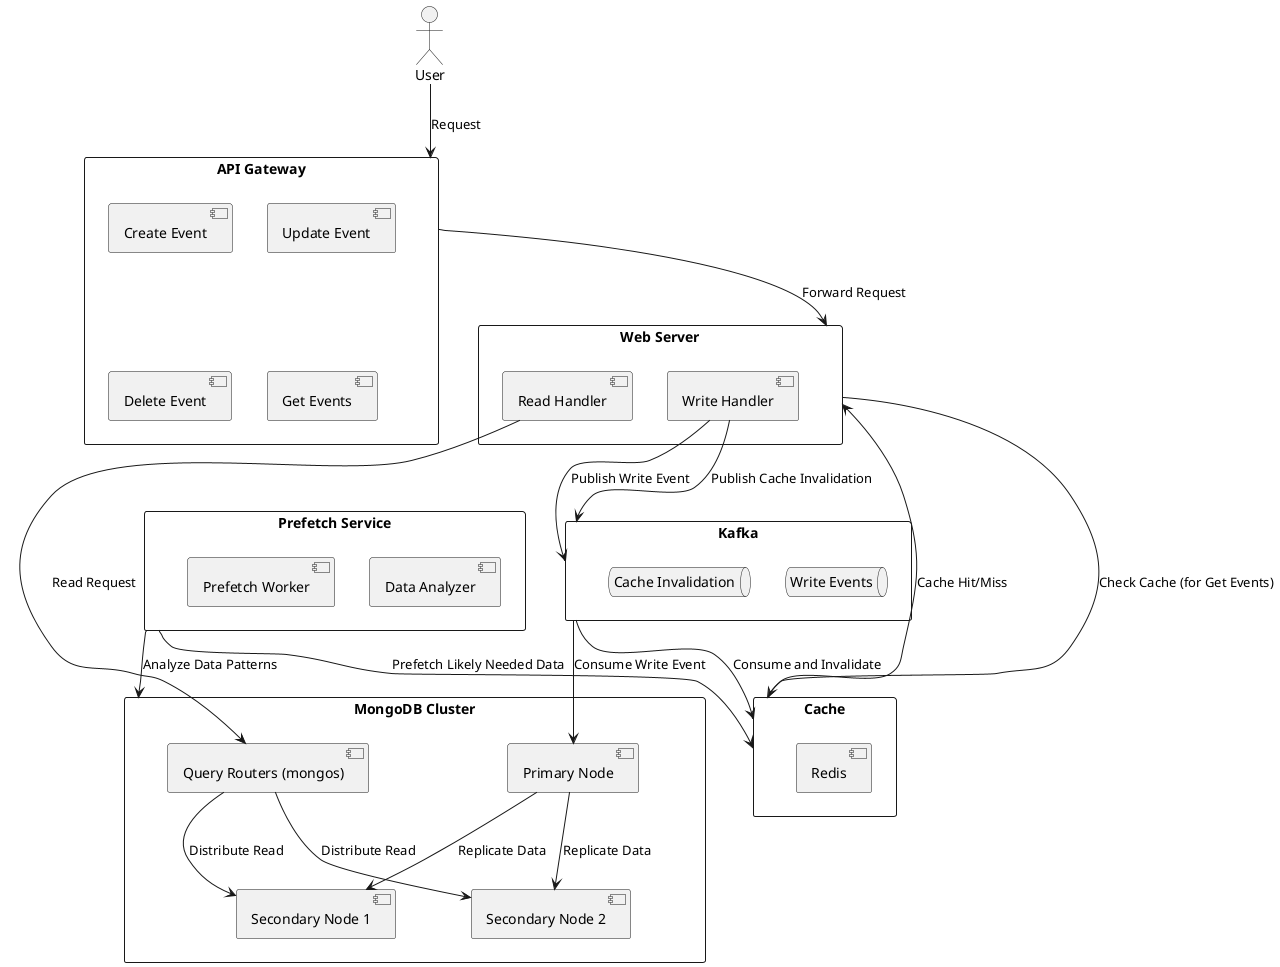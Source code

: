 @startuml
actor User

rectangle "API Gateway" {
  [Create Event]
  [Update Event]
  [Delete Event]
  [Get Events]
}

rectangle "Web Server" {
  [Read Handler]
  [Write Handler]
}

rectangle "Kafka" {
  queue "Write Events"
  queue "Cache Invalidation"
}

rectangle "Cache" {
  [Redis]
}

rectangle "MongoDB Cluster" {
  [Query Routers (mongos)]
  [Primary Node]
  [Secondary Node 1]
  [Secondary Node 2]
}

rectangle "Prefetch Service" {
  [Data Analyzer]
  [Prefetch Worker]
}

User --> "API Gateway": Request
"API Gateway" --> "Web Server": Forward Request

"Web Server" --> "Cache": Check Cache (for Get Events)
"Cache" --> "Web Server": Cache Hit/Miss

"Read Handler" --> "Query Routers (mongos)": Read Request
"Query Routers (mongos)" --> "Secondary Node 1": Distribute Read
"Query Routers (mongos)" --> "Secondary Node 2": Distribute Read

"Write Handler" --> "Kafka": Publish Write Event
"Kafka" --> "Primary Node": Consume Write Event
"Primary Node" --> "Secondary Node 1": Replicate Data
"Primary Node" --> "Secondary Node 2": Replicate Data

"Write Handler" --> "Kafka": Publish Cache Invalidation
"Kafka" --> "Cache": Consume and Invalidate

"Prefetch Service" --> "MongoDB Cluster": Analyze Data Patterns
"Prefetch Service" --> "Cache": Prefetch Likely Needed Data

@enduml
